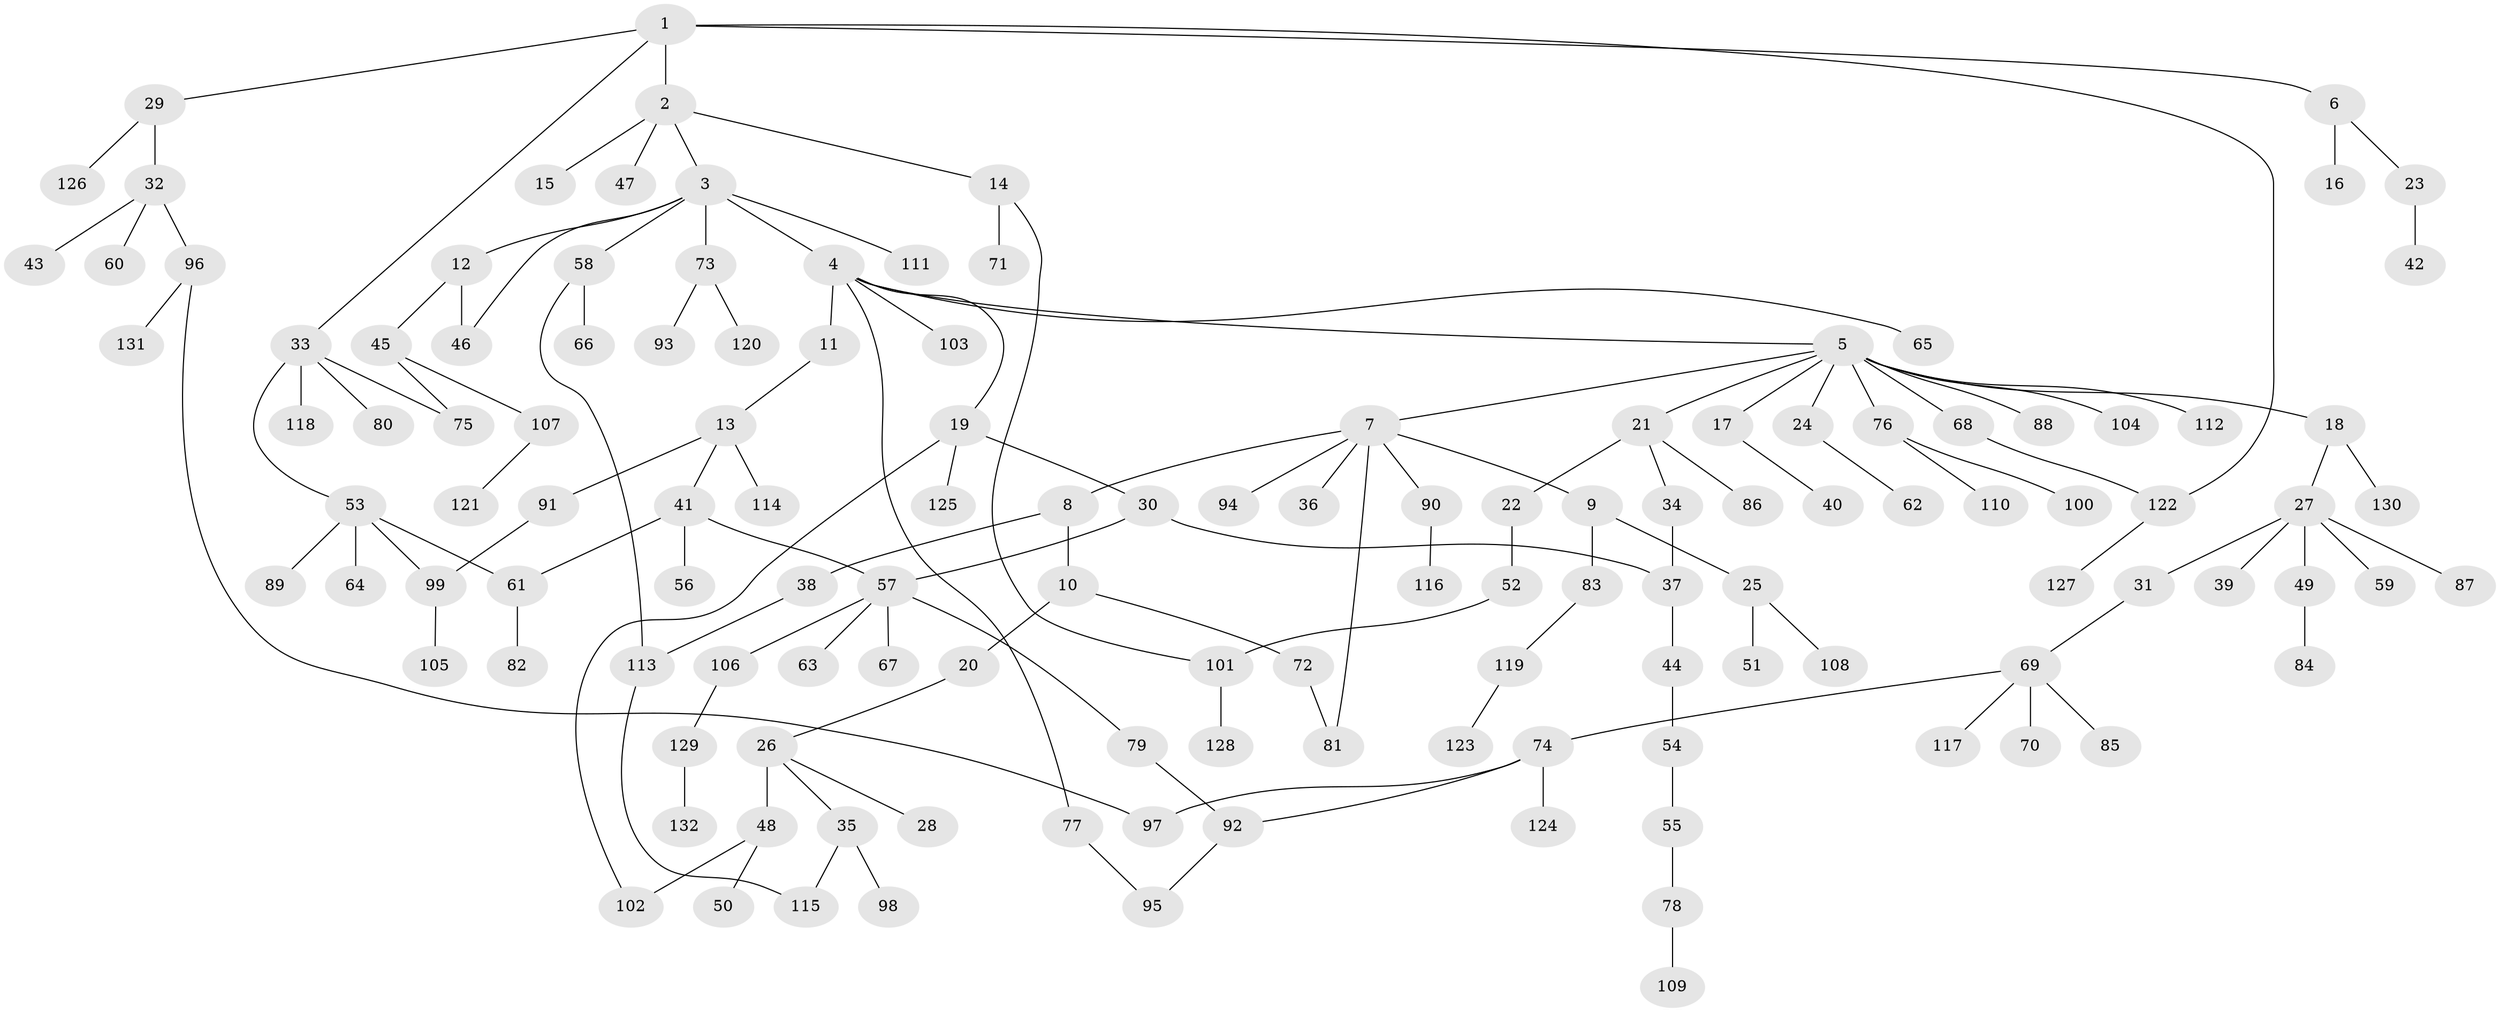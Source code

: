 // coarse degree distribution, {5: 0.09090909090909091, 2: 0.3181818181818182, 3: 0.22727272727272727, 1: 0.30303030303030304, 4: 0.045454545454545456, 9: 0.015151515151515152}
// Generated by graph-tools (version 1.1) at 2025/36/03/04/25 23:36:08]
// undirected, 132 vertices, 146 edges
graph export_dot {
  node [color=gray90,style=filled];
  1;
  2;
  3;
  4;
  5;
  6;
  7;
  8;
  9;
  10;
  11;
  12;
  13;
  14;
  15;
  16;
  17;
  18;
  19;
  20;
  21;
  22;
  23;
  24;
  25;
  26;
  27;
  28;
  29;
  30;
  31;
  32;
  33;
  34;
  35;
  36;
  37;
  38;
  39;
  40;
  41;
  42;
  43;
  44;
  45;
  46;
  47;
  48;
  49;
  50;
  51;
  52;
  53;
  54;
  55;
  56;
  57;
  58;
  59;
  60;
  61;
  62;
  63;
  64;
  65;
  66;
  67;
  68;
  69;
  70;
  71;
  72;
  73;
  74;
  75;
  76;
  77;
  78;
  79;
  80;
  81;
  82;
  83;
  84;
  85;
  86;
  87;
  88;
  89;
  90;
  91;
  92;
  93;
  94;
  95;
  96;
  97;
  98;
  99;
  100;
  101;
  102;
  103;
  104;
  105;
  106;
  107;
  108;
  109;
  110;
  111;
  112;
  113;
  114;
  115;
  116;
  117;
  118;
  119;
  120;
  121;
  122;
  123;
  124;
  125;
  126;
  127;
  128;
  129;
  130;
  131;
  132;
  1 -- 2;
  1 -- 6;
  1 -- 29;
  1 -- 33;
  1 -- 122;
  2 -- 3;
  2 -- 14;
  2 -- 15;
  2 -- 47;
  3 -- 4;
  3 -- 12;
  3 -- 46;
  3 -- 58;
  3 -- 73;
  3 -- 111;
  4 -- 5;
  4 -- 11;
  4 -- 19;
  4 -- 65;
  4 -- 77;
  4 -- 103;
  5 -- 7;
  5 -- 17;
  5 -- 18;
  5 -- 21;
  5 -- 24;
  5 -- 68;
  5 -- 76;
  5 -- 88;
  5 -- 104;
  5 -- 112;
  6 -- 16;
  6 -- 23;
  7 -- 8;
  7 -- 9;
  7 -- 36;
  7 -- 81;
  7 -- 90;
  7 -- 94;
  8 -- 10;
  8 -- 38;
  9 -- 25;
  9 -- 83;
  10 -- 20;
  10 -- 72;
  11 -- 13;
  12 -- 45;
  12 -- 46;
  13 -- 41;
  13 -- 91;
  13 -- 114;
  14 -- 71;
  14 -- 101;
  17 -- 40;
  18 -- 27;
  18 -- 130;
  19 -- 30;
  19 -- 102;
  19 -- 125;
  20 -- 26;
  21 -- 22;
  21 -- 34;
  21 -- 86;
  22 -- 52;
  23 -- 42;
  24 -- 62;
  25 -- 51;
  25 -- 108;
  26 -- 28;
  26 -- 35;
  26 -- 48;
  27 -- 31;
  27 -- 39;
  27 -- 49;
  27 -- 59;
  27 -- 87;
  29 -- 32;
  29 -- 126;
  30 -- 37;
  30 -- 57;
  31 -- 69;
  32 -- 43;
  32 -- 60;
  32 -- 96;
  33 -- 53;
  33 -- 80;
  33 -- 118;
  33 -- 75;
  34 -- 37;
  35 -- 98;
  35 -- 115;
  37 -- 44;
  38 -- 113;
  41 -- 56;
  41 -- 57;
  41 -- 61;
  44 -- 54;
  45 -- 75;
  45 -- 107;
  48 -- 50;
  48 -- 102;
  49 -- 84;
  52 -- 101;
  53 -- 61;
  53 -- 64;
  53 -- 89;
  53 -- 99;
  54 -- 55;
  55 -- 78;
  57 -- 63;
  57 -- 67;
  57 -- 79;
  57 -- 106;
  58 -- 66;
  58 -- 113;
  61 -- 82;
  68 -- 122;
  69 -- 70;
  69 -- 74;
  69 -- 85;
  69 -- 117;
  72 -- 81;
  73 -- 93;
  73 -- 120;
  74 -- 92;
  74 -- 97;
  74 -- 124;
  76 -- 100;
  76 -- 110;
  77 -- 95;
  78 -- 109;
  79 -- 92;
  83 -- 119;
  90 -- 116;
  91 -- 99;
  92 -- 95;
  96 -- 131;
  96 -- 97;
  99 -- 105;
  101 -- 128;
  106 -- 129;
  107 -- 121;
  113 -- 115;
  119 -- 123;
  122 -- 127;
  129 -- 132;
}
